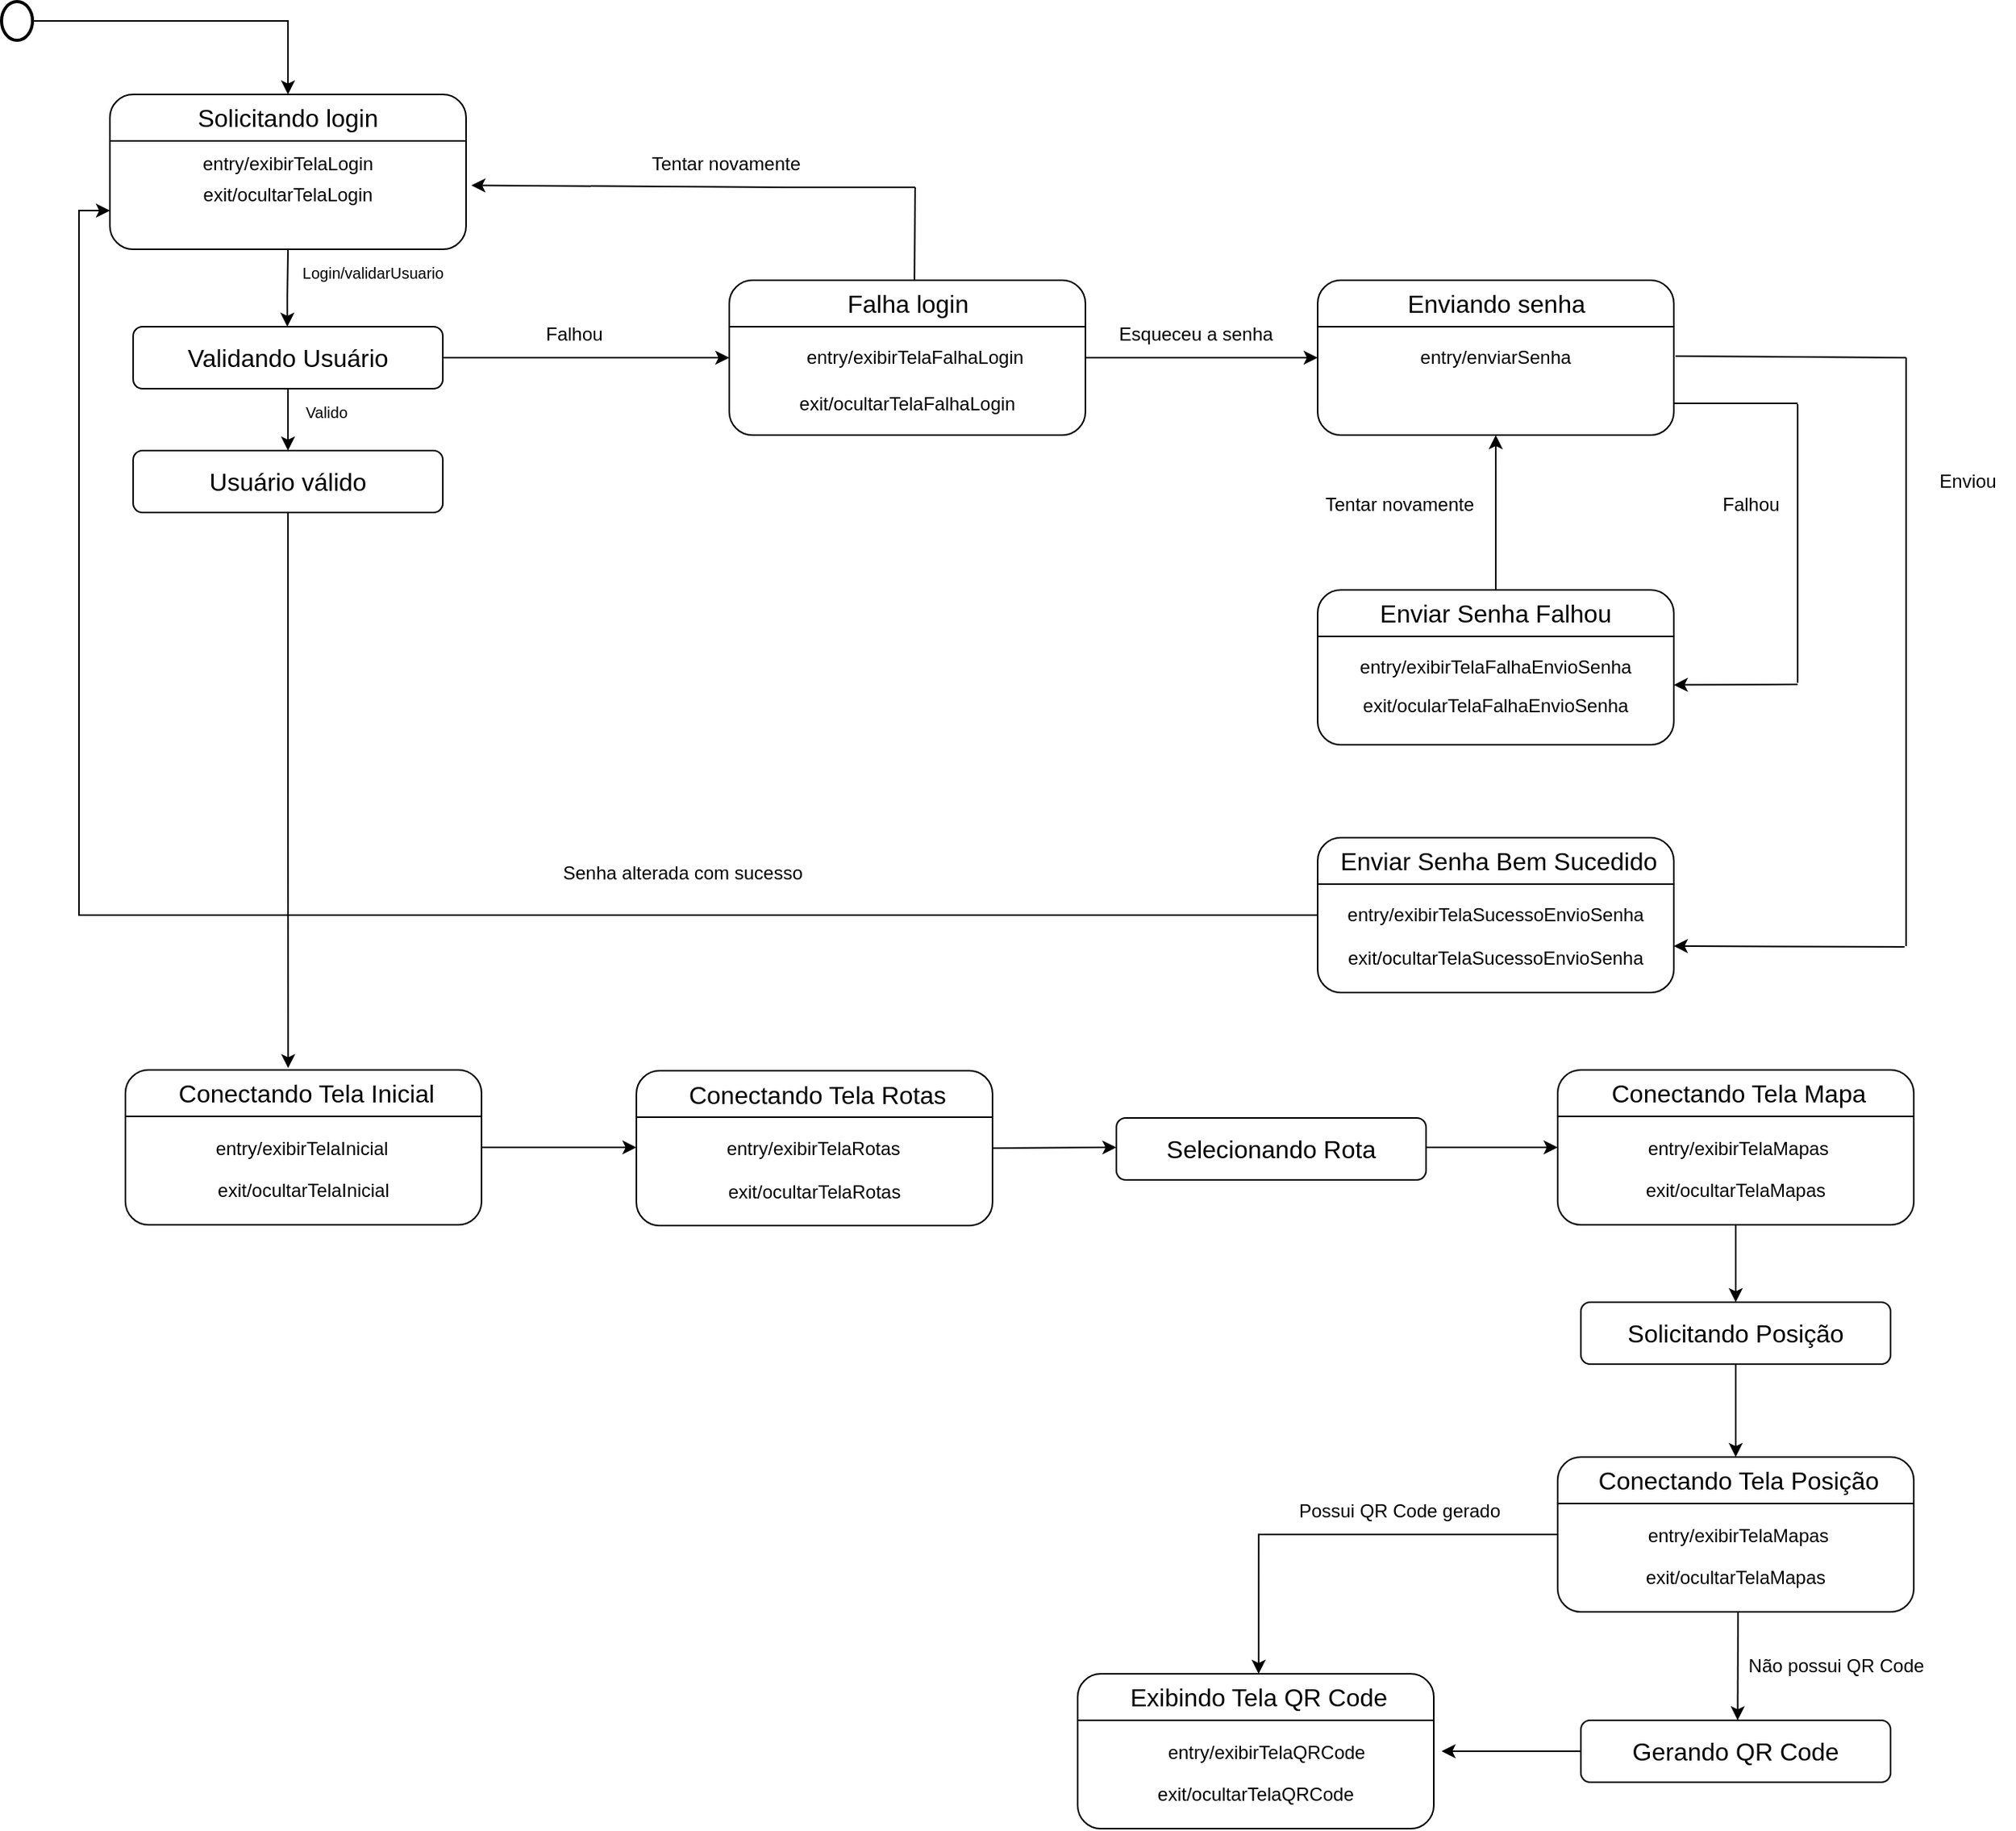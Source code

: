 <mxfile version="27.0.4">
  <diagram id="C5RBs43oDa-KdzZeNtuy" name="Page-1">
    <mxGraphModel dx="1771" dy="820" grid="1" gridSize="10" guides="1" tooltips="1" connect="1" arrows="1" fold="1" page="1" pageScale="1" pageWidth="827" pageHeight="1169" math="0" shadow="0">
      <root>
        <mxCell id="WIyWlLk6GJQsqaUBKTNV-0" />
        <mxCell id="WIyWlLk6GJQsqaUBKTNV-1" parent="WIyWlLk6GJQsqaUBKTNV-0" />
        <mxCell id="z4QArHc2O1Sj_VhbToGT-0" value="" style="rounded=1;whiteSpace=wrap;html=1;" vertex="1" parent="WIyWlLk6GJQsqaUBKTNV-1">
          <mxGeometry x="160" y="130" width="230" height="100" as="geometry" />
        </mxCell>
        <mxCell id="z4QArHc2O1Sj_VhbToGT-1" value="" style="endArrow=none;html=1;rounded=0;" edge="1" parent="WIyWlLk6GJQsqaUBKTNV-1">
          <mxGeometry width="50" height="50" relative="1" as="geometry">
            <mxPoint x="160" y="160" as="sourcePoint" />
            <mxPoint x="390" y="160" as="targetPoint" />
          </mxGeometry>
        </mxCell>
        <mxCell id="z4QArHc2O1Sj_VhbToGT-59" style="edgeStyle=orthogonalEdgeStyle;rounded=0;orthogonalLoop=1;jettySize=auto;html=1;entryX=0;entryY=0.5;entryDx=0;entryDy=0;" edge="1" parent="WIyWlLk6GJQsqaUBKTNV-1" source="z4QArHc2O1Sj_VhbToGT-3" target="z4QArHc2O1Sj_VhbToGT-50">
          <mxGeometry relative="1" as="geometry" />
        </mxCell>
        <mxCell id="z4QArHc2O1Sj_VhbToGT-3" value="" style="rounded=1;whiteSpace=wrap;html=1;" vertex="1" parent="WIyWlLk6GJQsqaUBKTNV-1">
          <mxGeometry x="560" y="250" width="230" height="100" as="geometry" />
        </mxCell>
        <mxCell id="z4QArHc2O1Sj_VhbToGT-4" value="" style="endArrow=none;html=1;rounded=0;" edge="1" parent="WIyWlLk6GJQsqaUBKTNV-1">
          <mxGeometry width="50" height="50" relative="1" as="geometry">
            <mxPoint x="560" y="280" as="sourcePoint" />
            <mxPoint x="790" y="280" as="targetPoint" />
          </mxGeometry>
        </mxCell>
        <mxCell id="z4QArHc2O1Sj_VhbToGT-6" value="&lt;font style=&quot;font-size: 16px;&quot;&gt;Solicitando login&lt;/font&gt;" style="text;html=1;align=center;verticalAlign=middle;whiteSpace=wrap;rounded=0;" vertex="1" parent="WIyWlLk6GJQsqaUBKTNV-1">
          <mxGeometry x="200" y="130" width="150" height="30" as="geometry" />
        </mxCell>
        <mxCell id="z4QArHc2O1Sj_VhbToGT-9" style="edgeStyle=orthogonalEdgeStyle;rounded=0;orthogonalLoop=1;jettySize=auto;html=1;exitX=1;exitY=0.5;exitDx=0;exitDy=0;exitPerimeter=0;entryX=0.5;entryY=0;entryDx=0;entryDy=0;" edge="1" parent="WIyWlLk6GJQsqaUBKTNV-1" source="z4QArHc2O1Sj_VhbToGT-8" target="z4QArHc2O1Sj_VhbToGT-6">
          <mxGeometry relative="1" as="geometry" />
        </mxCell>
        <mxCell id="z4QArHc2O1Sj_VhbToGT-8" value="" style="strokeWidth=2;html=1;shape=mxgraph.flowchart.start_2;whiteSpace=wrap;" vertex="1" parent="WIyWlLk6GJQsqaUBKTNV-1">
          <mxGeometry x="90" y="70" width="20" height="25" as="geometry" />
        </mxCell>
        <mxCell id="z4QArHc2O1Sj_VhbToGT-10" value="entry/exibirTelaLogin" style="text;html=1;align=center;verticalAlign=middle;whiteSpace=wrap;rounded=0;" vertex="1" parent="WIyWlLk6GJQsqaUBKTNV-1">
          <mxGeometry x="215" y="160" width="120" height="30" as="geometry" />
        </mxCell>
        <mxCell id="z4QArHc2O1Sj_VhbToGT-11" value="exit/ocultarTelaLogin" style="text;html=1;align=center;verticalAlign=middle;whiteSpace=wrap;rounded=0;" vertex="1" parent="WIyWlLk6GJQsqaUBKTNV-1">
          <mxGeometry x="245" y="180" width="60" height="30" as="geometry" />
        </mxCell>
        <mxCell id="z4QArHc2O1Sj_VhbToGT-14" value="&lt;font style=&quot;font-size: 16px;&quot;&gt;Solicitando login&lt;/font&gt;" style="text;html=1;align=center;verticalAlign=middle;whiteSpace=wrap;rounded=0;" vertex="1" parent="WIyWlLk6GJQsqaUBKTNV-1">
          <mxGeometry x="195" y="285" width="150" height="30" as="geometry" />
        </mxCell>
        <mxCell id="z4QArHc2O1Sj_VhbToGT-26" style="edgeStyle=orthogonalEdgeStyle;rounded=0;orthogonalLoop=1;jettySize=auto;html=1;entryX=0.5;entryY=0;entryDx=0;entryDy=0;" edge="1" parent="WIyWlLk6GJQsqaUBKTNV-1" target="z4QArHc2O1Sj_VhbToGT-20">
          <mxGeometry relative="1" as="geometry">
            <mxPoint x="275" y="350" as="sourcePoint" />
            <Array as="points">
              <mxPoint x="275" y="320" />
              <mxPoint x="275" y="320" />
            </Array>
          </mxGeometry>
        </mxCell>
        <mxCell id="z4QArHc2O1Sj_VhbToGT-41" style="edgeStyle=orthogonalEdgeStyle;rounded=0;orthogonalLoop=1;jettySize=auto;html=1;entryX=0;entryY=0.5;entryDx=0;entryDy=0;" edge="1" parent="WIyWlLk6GJQsqaUBKTNV-1" source="z4QArHc2O1Sj_VhbToGT-15" target="z4QArHc2O1Sj_VhbToGT-3">
          <mxGeometry relative="1" as="geometry" />
        </mxCell>
        <mxCell id="z4QArHc2O1Sj_VhbToGT-15" value="&lt;font style=&quot;font-size: 16px;&quot;&gt;Validando Usuário&lt;/font&gt;" style="rounded=1;whiteSpace=wrap;html=1;" vertex="1" parent="WIyWlLk6GJQsqaUBKTNV-1">
          <mxGeometry x="175" y="280" width="200" height="40" as="geometry" />
        </mxCell>
        <mxCell id="z4QArHc2O1Sj_VhbToGT-20" value="&lt;font style=&quot;font-size: 16px;&quot;&gt;Usuário válido&lt;/font&gt;" style="rounded=1;whiteSpace=wrap;html=1;" vertex="1" parent="WIyWlLk6GJQsqaUBKTNV-1">
          <mxGeometry x="175" y="360" width="200" height="40" as="geometry" />
        </mxCell>
        <mxCell id="z4QArHc2O1Sj_VhbToGT-27" value="&lt;font style=&quot;font-size: 10px;&quot;&gt;Login/validarUsuario&lt;/font&gt;" style="text;html=1;align=center;verticalAlign=middle;whiteSpace=wrap;rounded=0;" vertex="1" parent="WIyWlLk6GJQsqaUBKTNV-1">
          <mxGeometry x="300" y="230" width="60" height="30" as="geometry" />
        </mxCell>
        <mxCell id="z4QArHc2O1Sj_VhbToGT-31" value="&lt;font style=&quot;font-size: 16px;&quot;&gt;Falha login&lt;/font&gt;" style="text;html=1;align=center;verticalAlign=middle;whiteSpace=wrap;rounded=0;" vertex="1" parent="WIyWlLk6GJQsqaUBKTNV-1">
          <mxGeometry x="617.5" y="250" width="115" height="30" as="geometry" />
        </mxCell>
        <mxCell id="z4QArHc2O1Sj_VhbToGT-37" value="" style="endArrow=none;html=1;rounded=0;" edge="1" parent="WIyWlLk6GJQsqaUBKTNV-1">
          <mxGeometry width="50" height="50" relative="1" as="geometry">
            <mxPoint x="274.58" y="260" as="sourcePoint" />
            <mxPoint x="275" y="230" as="targetPoint" />
          </mxGeometry>
        </mxCell>
        <mxCell id="z4QArHc2O1Sj_VhbToGT-38" value="" style="endArrow=classic;html=1;rounded=0;" edge="1" parent="WIyWlLk6GJQsqaUBKTNV-1">
          <mxGeometry width="50" height="50" relative="1" as="geometry">
            <mxPoint x="274.58" y="260" as="sourcePoint" />
            <mxPoint x="274.58" y="280" as="targetPoint" />
          </mxGeometry>
        </mxCell>
        <mxCell id="z4QArHc2O1Sj_VhbToGT-39" value="&lt;font style=&quot;font-size: 10px;&quot;&gt;Valido&lt;/font&gt;" style="text;html=1;align=center;verticalAlign=middle;whiteSpace=wrap;rounded=0;" vertex="1" parent="WIyWlLk6GJQsqaUBKTNV-1">
          <mxGeometry x="270" y="320" width="60" height="30" as="geometry" />
        </mxCell>
        <mxCell id="z4QArHc2O1Sj_VhbToGT-44" value="entry/exibirTelaFalhaLogin" style="text;html=1;align=center;verticalAlign=middle;whiteSpace=wrap;rounded=0;" vertex="1" parent="WIyWlLk6GJQsqaUBKTNV-1">
          <mxGeometry x="650" y="285" width="60" height="30" as="geometry" />
        </mxCell>
        <mxCell id="z4QArHc2O1Sj_VhbToGT-45" value="exit/ocultarTelaFalhaLogin" style="text;html=1;align=center;verticalAlign=middle;whiteSpace=wrap;rounded=0;" vertex="1" parent="WIyWlLk6GJQsqaUBKTNV-1">
          <mxGeometry x="645" y="315" width="60" height="30" as="geometry" />
        </mxCell>
        <mxCell id="z4QArHc2O1Sj_VhbToGT-46" value="" style="endArrow=none;html=1;rounded=0;" edge="1" parent="WIyWlLk6GJQsqaUBKTNV-1">
          <mxGeometry width="50" height="50" relative="1" as="geometry">
            <mxPoint x="679.58" y="250" as="sourcePoint" />
            <mxPoint x="680" y="190" as="targetPoint" />
          </mxGeometry>
        </mxCell>
        <mxCell id="z4QArHc2O1Sj_VhbToGT-47" value="" style="endArrow=none;html=1;rounded=0;" edge="1" parent="WIyWlLk6GJQsqaUBKTNV-1">
          <mxGeometry width="50" height="50" relative="1" as="geometry">
            <mxPoint x="600" y="190" as="sourcePoint" />
            <mxPoint x="680" y="190" as="targetPoint" />
          </mxGeometry>
        </mxCell>
        <mxCell id="z4QArHc2O1Sj_VhbToGT-48" value="" style="endArrow=classic;html=1;rounded=0;entryX=1.015;entryY=0.587;entryDx=0;entryDy=0;entryPerimeter=0;" edge="1" parent="WIyWlLk6GJQsqaUBKTNV-1" target="z4QArHc2O1Sj_VhbToGT-0">
          <mxGeometry width="50" height="50" relative="1" as="geometry">
            <mxPoint x="600" y="190" as="sourcePoint" />
            <mxPoint x="400" y="190" as="targetPoint" />
          </mxGeometry>
        </mxCell>
        <mxCell id="z4QArHc2O1Sj_VhbToGT-49" value="Tentar novamente" style="text;html=1;align=center;verticalAlign=middle;whiteSpace=wrap;rounded=0;" vertex="1" parent="WIyWlLk6GJQsqaUBKTNV-1">
          <mxGeometry x="497.5" y="160" width="120" height="30" as="geometry" />
        </mxCell>
        <mxCell id="z4QArHc2O1Sj_VhbToGT-50" value="" style="rounded=1;whiteSpace=wrap;html=1;" vertex="1" parent="WIyWlLk6GJQsqaUBKTNV-1">
          <mxGeometry x="940" y="250" width="230" height="100" as="geometry" />
        </mxCell>
        <mxCell id="z4QArHc2O1Sj_VhbToGT-51" value="" style="endArrow=none;html=1;rounded=0;" edge="1" parent="WIyWlLk6GJQsqaUBKTNV-1">
          <mxGeometry width="50" height="50" relative="1" as="geometry">
            <mxPoint x="940" y="280" as="sourcePoint" />
            <mxPoint x="1170" y="280" as="targetPoint" />
          </mxGeometry>
        </mxCell>
        <mxCell id="z4QArHc2O1Sj_VhbToGT-52" value="&lt;font style=&quot;font-size: 16px;&quot;&gt;Enviando senha&lt;/font&gt;" style="text;html=1;align=center;verticalAlign=middle;whiteSpace=wrap;rounded=0;" vertex="1" parent="WIyWlLk6GJQsqaUBKTNV-1">
          <mxGeometry x="983.75" y="250" width="142.5" height="30" as="geometry" />
        </mxCell>
        <mxCell id="z4QArHc2O1Sj_VhbToGT-53" value="entry/enviarSenha" style="text;html=1;align=center;verticalAlign=middle;whiteSpace=wrap;rounded=0;" vertex="1" parent="WIyWlLk6GJQsqaUBKTNV-1">
          <mxGeometry x="1015" y="287.5" width="80" height="25" as="geometry" />
        </mxCell>
        <mxCell id="z4QArHc2O1Sj_VhbToGT-55" style="edgeStyle=orthogonalEdgeStyle;rounded=0;orthogonalLoop=1;jettySize=auto;html=1;exitX=0.5;exitY=1;exitDx=0;exitDy=0;" edge="1" parent="WIyWlLk6GJQsqaUBKTNV-1" source="z4QArHc2O1Sj_VhbToGT-53" target="z4QArHc2O1Sj_VhbToGT-53">
          <mxGeometry relative="1" as="geometry" />
        </mxCell>
        <mxCell id="z4QArHc2O1Sj_VhbToGT-60" value="Esqueceu a senha" style="text;html=1;align=center;verticalAlign=middle;whiteSpace=wrap;rounded=0;" vertex="1" parent="WIyWlLk6GJQsqaUBKTNV-1">
          <mxGeometry x="810" y="270" width="103" height="30" as="geometry" />
        </mxCell>
        <mxCell id="z4QArHc2O1Sj_VhbToGT-61" value="" style="rounded=1;whiteSpace=wrap;html=1;" vertex="1" parent="WIyWlLk6GJQsqaUBKTNV-1">
          <mxGeometry x="940" y="450" width="230" height="100" as="geometry" />
        </mxCell>
        <mxCell id="z4QArHc2O1Sj_VhbToGT-62" value="" style="endArrow=none;html=1;rounded=0;" edge="1" parent="WIyWlLk6GJQsqaUBKTNV-1">
          <mxGeometry width="50" height="50" relative="1" as="geometry">
            <mxPoint x="940" y="480" as="sourcePoint" />
            <mxPoint x="1170" y="480" as="targetPoint" />
          </mxGeometry>
        </mxCell>
        <mxCell id="z4QArHc2O1Sj_VhbToGT-73" style="edgeStyle=orthogonalEdgeStyle;rounded=0;orthogonalLoop=1;jettySize=auto;html=1;entryX=0.5;entryY=1;entryDx=0;entryDy=0;" edge="1" parent="WIyWlLk6GJQsqaUBKTNV-1" source="z4QArHc2O1Sj_VhbToGT-63" target="z4QArHc2O1Sj_VhbToGT-50">
          <mxGeometry relative="1" as="geometry" />
        </mxCell>
        <mxCell id="z4QArHc2O1Sj_VhbToGT-63" value="&lt;font style=&quot;font-size: 16px;&quot;&gt;Enviar Senha Falhou&lt;/font&gt;" style="text;html=1;align=center;verticalAlign=middle;whiteSpace=wrap;rounded=0;" vertex="1" parent="WIyWlLk6GJQsqaUBKTNV-1">
          <mxGeometry x="971.87" y="450" width="166.25" height="30" as="geometry" />
        </mxCell>
        <mxCell id="z4QArHc2O1Sj_VhbToGT-64" value="entry/exibirTelaFalhaEnvioSenha" style="text;html=1;align=center;verticalAlign=middle;whiteSpace=wrap;rounded=0;" vertex="1" parent="WIyWlLk6GJQsqaUBKTNV-1">
          <mxGeometry x="1015" y="487.5" width="80" height="25" as="geometry" />
        </mxCell>
        <mxCell id="z4QArHc2O1Sj_VhbToGT-65" style="edgeStyle=orthogonalEdgeStyle;rounded=0;orthogonalLoop=1;jettySize=auto;html=1;exitX=0.5;exitY=1;exitDx=0;exitDy=0;" edge="1" source="z4QArHc2O1Sj_VhbToGT-64" target="z4QArHc2O1Sj_VhbToGT-64" parent="WIyWlLk6GJQsqaUBKTNV-1">
          <mxGeometry relative="1" as="geometry" />
        </mxCell>
        <mxCell id="z4QArHc2O1Sj_VhbToGT-88" style="edgeStyle=orthogonalEdgeStyle;rounded=0;orthogonalLoop=1;jettySize=auto;html=1;entryX=0;entryY=0.75;entryDx=0;entryDy=0;" edge="1" parent="WIyWlLk6GJQsqaUBKTNV-1" source="z4QArHc2O1Sj_VhbToGT-66" target="z4QArHc2O1Sj_VhbToGT-0">
          <mxGeometry relative="1" as="geometry" />
        </mxCell>
        <mxCell id="z4QArHc2O1Sj_VhbToGT-66" value="" style="rounded=1;whiteSpace=wrap;html=1;" vertex="1" parent="WIyWlLk6GJQsqaUBKTNV-1">
          <mxGeometry x="940" y="610" width="230" height="100" as="geometry" />
        </mxCell>
        <mxCell id="z4QArHc2O1Sj_VhbToGT-67" value="" style="endArrow=none;html=1;rounded=0;" edge="1" parent="WIyWlLk6GJQsqaUBKTNV-1">
          <mxGeometry width="50" height="50" relative="1" as="geometry">
            <mxPoint x="940" y="640" as="sourcePoint" />
            <mxPoint x="1170" y="640" as="targetPoint" />
          </mxGeometry>
        </mxCell>
        <mxCell id="z4QArHc2O1Sj_VhbToGT-68" value="&lt;span style=&quot;font-size: 16px;&quot;&gt;Enviar Senha Bem Sucedido&lt;/span&gt;" style="text;html=1;align=center;verticalAlign=middle;whiteSpace=wrap;rounded=0;" vertex="1" parent="WIyWlLk6GJQsqaUBKTNV-1">
          <mxGeometry x="943.75" y="610" width="226.25" height="30" as="geometry" />
        </mxCell>
        <mxCell id="z4QArHc2O1Sj_VhbToGT-69" value="entry/exibirTelaSucessoEnvioSenha" style="text;html=1;align=center;verticalAlign=middle;whiteSpace=wrap;rounded=0;" vertex="1" parent="WIyWlLk6GJQsqaUBKTNV-1">
          <mxGeometry x="1015" y="647.5" width="80" height="25" as="geometry" />
        </mxCell>
        <mxCell id="z4QArHc2O1Sj_VhbToGT-70" style="edgeStyle=orthogonalEdgeStyle;rounded=0;orthogonalLoop=1;jettySize=auto;html=1;exitX=0.5;exitY=1;exitDx=0;exitDy=0;" edge="1" source="z4QArHc2O1Sj_VhbToGT-69" target="z4QArHc2O1Sj_VhbToGT-69" parent="WIyWlLk6GJQsqaUBKTNV-1">
          <mxGeometry relative="1" as="geometry" />
        </mxCell>
        <mxCell id="z4QArHc2O1Sj_VhbToGT-71" value="exit/ocularTelaFalhaEnvioSenha" style="text;html=1;align=center;verticalAlign=middle;whiteSpace=wrap;rounded=0;" vertex="1" parent="WIyWlLk6GJQsqaUBKTNV-1">
          <mxGeometry x="1014.99" y="512.5" width="80" height="25" as="geometry" />
        </mxCell>
        <mxCell id="z4QArHc2O1Sj_VhbToGT-74" value="Tentar novamente" style="text;html=1;align=center;verticalAlign=middle;whiteSpace=wrap;rounded=0;" vertex="1" parent="WIyWlLk6GJQsqaUBKTNV-1">
          <mxGeometry x="891" y="380" width="204" height="30" as="geometry" />
        </mxCell>
        <mxCell id="z4QArHc2O1Sj_VhbToGT-77" value="" style="endArrow=none;html=1;rounded=0;" edge="1" parent="WIyWlLk6GJQsqaUBKTNV-1">
          <mxGeometry width="50" height="50" relative="1" as="geometry">
            <mxPoint x="1250" y="510" as="sourcePoint" />
            <mxPoint x="1250" y="330" as="targetPoint" />
            <Array as="points" />
          </mxGeometry>
        </mxCell>
        <mxCell id="z4QArHc2O1Sj_VhbToGT-78" value="" style="endArrow=classic;html=1;rounded=0;" edge="1" parent="WIyWlLk6GJQsqaUBKTNV-1">
          <mxGeometry width="50" height="50" relative="1" as="geometry">
            <mxPoint x="1250" y="511" as="sourcePoint" />
            <mxPoint x="1170" y="511.32" as="targetPoint" />
          </mxGeometry>
        </mxCell>
        <mxCell id="z4QArHc2O1Sj_VhbToGT-79" value="Falhou" style="text;html=1;align=center;verticalAlign=middle;whiteSpace=wrap;rounded=0;" vertex="1" parent="WIyWlLk6GJQsqaUBKTNV-1">
          <mxGeometry x="1190" y="380" width="60" height="30" as="geometry" />
        </mxCell>
        <mxCell id="z4QArHc2O1Sj_VhbToGT-80" value="" style="endArrow=none;html=1;rounded=0;" edge="1" parent="WIyWlLk6GJQsqaUBKTNV-1">
          <mxGeometry width="50" height="50" relative="1" as="geometry">
            <mxPoint x="1170" y="329.5" as="sourcePoint" />
            <mxPoint x="1250" y="329.5" as="targetPoint" />
          </mxGeometry>
        </mxCell>
        <mxCell id="z4QArHc2O1Sj_VhbToGT-82" value="" style="endArrow=none;html=1;rounded=0;" edge="1" parent="WIyWlLk6GJQsqaUBKTNV-1">
          <mxGeometry width="50" height="50" relative="1" as="geometry">
            <mxPoint x="1171" y="299" as="sourcePoint" />
            <mxPoint x="1320" y="300" as="targetPoint" />
          </mxGeometry>
        </mxCell>
        <mxCell id="z4QArHc2O1Sj_VhbToGT-83" value="" style="endArrow=none;html=1;rounded=0;" edge="1" parent="WIyWlLk6GJQsqaUBKTNV-1">
          <mxGeometry width="50" height="50" relative="1" as="geometry">
            <mxPoint x="1320" y="680" as="sourcePoint" />
            <mxPoint x="1320" y="300" as="targetPoint" />
          </mxGeometry>
        </mxCell>
        <mxCell id="z4QArHc2O1Sj_VhbToGT-84" value="" style="endArrow=classic;html=1;rounded=0;" edge="1" parent="WIyWlLk6GJQsqaUBKTNV-1">
          <mxGeometry width="50" height="50" relative="1" as="geometry">
            <mxPoint x="1319" y="680.5" as="sourcePoint" />
            <mxPoint x="1170" y="680" as="targetPoint" />
          </mxGeometry>
        </mxCell>
        <mxCell id="z4QArHc2O1Sj_VhbToGT-85" value="Enviou" style="text;html=1;align=center;verticalAlign=middle;whiteSpace=wrap;rounded=0;" vertex="1" parent="WIyWlLk6GJQsqaUBKTNV-1">
          <mxGeometry x="1330" y="365" width="60" height="30" as="geometry" />
        </mxCell>
        <mxCell id="z4QArHc2O1Sj_VhbToGT-86" value="exit/ocultarTelaSucessoEnvioSenha" style="text;html=1;align=center;verticalAlign=middle;whiteSpace=wrap;rounded=0;" vertex="1" parent="WIyWlLk6GJQsqaUBKTNV-1">
          <mxGeometry x="1025" y="673" width="60" height="30" as="geometry" />
        </mxCell>
        <mxCell id="z4QArHc2O1Sj_VhbToGT-89" value="Senha alterada com sucesso" style="text;html=1;align=center;verticalAlign=middle;whiteSpace=wrap;rounded=0;" vertex="1" parent="WIyWlLk6GJQsqaUBKTNV-1">
          <mxGeometry x="430" y="617.5" width="200" height="30" as="geometry" />
        </mxCell>
        <mxCell id="z4QArHc2O1Sj_VhbToGT-97" style="edgeStyle=orthogonalEdgeStyle;rounded=0;orthogonalLoop=1;jettySize=auto;html=1;exitX=1;exitY=0.5;exitDx=0;exitDy=0;" edge="1" parent="WIyWlLk6GJQsqaUBKTNV-1" source="z4QArHc2O1Sj_VhbToGT-91">
          <mxGeometry relative="1" as="geometry">
            <mxPoint x="500" y="810" as="targetPoint" />
          </mxGeometry>
        </mxCell>
        <mxCell id="z4QArHc2O1Sj_VhbToGT-91" value="" style="rounded=1;whiteSpace=wrap;html=1;" vertex="1" parent="WIyWlLk6GJQsqaUBKTNV-1">
          <mxGeometry x="170" y="760" width="230" height="100" as="geometry" />
        </mxCell>
        <mxCell id="z4QArHc2O1Sj_VhbToGT-92" value="" style="endArrow=none;html=1;rounded=0;" edge="1" parent="WIyWlLk6GJQsqaUBKTNV-1">
          <mxGeometry width="50" height="50" relative="1" as="geometry">
            <mxPoint x="170" y="790" as="sourcePoint" />
            <mxPoint x="400" y="790" as="targetPoint" />
          </mxGeometry>
        </mxCell>
        <mxCell id="z4QArHc2O1Sj_VhbToGT-93" value="&lt;span style=&quot;font-size: 16px;&quot;&gt;Conectando Tela Inicial&lt;/span&gt;" style="text;html=1;align=center;verticalAlign=middle;whiteSpace=wrap;rounded=0;" vertex="1" parent="WIyWlLk6GJQsqaUBKTNV-1">
          <mxGeometry x="173.75" y="760" width="226.25" height="30" as="geometry" />
        </mxCell>
        <mxCell id="z4QArHc2O1Sj_VhbToGT-94" value="entry/exibirTelaInicial&lt;span style=&quot;white-space: pre;&quot;&gt;&#x9;&lt;/span&gt;" style="text;html=1;align=center;verticalAlign=middle;whiteSpace=wrap;rounded=0;" vertex="1" parent="WIyWlLk6GJQsqaUBKTNV-1">
          <mxGeometry x="255" y="798" width="80" height="25" as="geometry" />
        </mxCell>
        <mxCell id="z4QArHc2O1Sj_VhbToGT-95" style="edgeStyle=orthogonalEdgeStyle;rounded=0;orthogonalLoop=1;jettySize=auto;html=1;exitX=0.5;exitY=1;exitDx=0;exitDy=0;" edge="1" source="z4QArHc2O1Sj_VhbToGT-94" target="z4QArHc2O1Sj_VhbToGT-94" parent="WIyWlLk6GJQsqaUBKTNV-1">
          <mxGeometry relative="1" as="geometry" />
        </mxCell>
        <mxCell id="z4QArHc2O1Sj_VhbToGT-96" value="exit/ocultarTelaInicial" style="text;html=1;align=center;verticalAlign=middle;whiteSpace=wrap;rounded=0;" vertex="1" parent="WIyWlLk6GJQsqaUBKTNV-1">
          <mxGeometry x="255" y="823" width="60" height="30" as="geometry" />
        </mxCell>
        <mxCell id="z4QArHc2O1Sj_VhbToGT-105" style="edgeStyle=orthogonalEdgeStyle;rounded=0;orthogonalLoop=1;jettySize=auto;html=1;exitX=1;exitY=0.5;exitDx=0;exitDy=0;" edge="1" parent="WIyWlLk6GJQsqaUBKTNV-1" source="z4QArHc2O1Sj_VhbToGT-98">
          <mxGeometry relative="1" as="geometry">
            <mxPoint x="810" y="810" as="targetPoint" />
          </mxGeometry>
        </mxCell>
        <mxCell id="z4QArHc2O1Sj_VhbToGT-98" value="" style="rounded=1;whiteSpace=wrap;html=1;" vertex="1" parent="WIyWlLk6GJQsqaUBKTNV-1">
          <mxGeometry x="500" y="760.5" width="230" height="100" as="geometry" />
        </mxCell>
        <mxCell id="z4QArHc2O1Sj_VhbToGT-99" value="" style="endArrow=none;html=1;rounded=0;" edge="1" parent="WIyWlLk6GJQsqaUBKTNV-1">
          <mxGeometry width="50" height="50" relative="1" as="geometry">
            <mxPoint x="500" y="790.5" as="sourcePoint" />
            <mxPoint x="730" y="790.5" as="targetPoint" />
          </mxGeometry>
        </mxCell>
        <mxCell id="z4QArHc2O1Sj_VhbToGT-100" value="&lt;span style=&quot;font-size: 16px;&quot;&gt;Conectando Tela Rotas&lt;/span&gt;" style="text;html=1;align=center;verticalAlign=middle;whiteSpace=wrap;rounded=0;" vertex="1" parent="WIyWlLk6GJQsqaUBKTNV-1">
          <mxGeometry x="503.75" y="760.5" width="226.25" height="30" as="geometry" />
        </mxCell>
        <mxCell id="z4QArHc2O1Sj_VhbToGT-101" value="entry/exibirTelaRotas&lt;span style=&quot;white-space: pre;&quot;&gt;&#x9;&lt;/span&gt;" style="text;html=1;align=center;verticalAlign=middle;whiteSpace=wrap;rounded=0;" vertex="1" parent="WIyWlLk6GJQsqaUBKTNV-1">
          <mxGeometry x="585" y="798.5" width="80" height="25" as="geometry" />
        </mxCell>
        <mxCell id="z4QArHc2O1Sj_VhbToGT-102" style="edgeStyle=orthogonalEdgeStyle;rounded=0;orthogonalLoop=1;jettySize=auto;html=1;exitX=0.5;exitY=1;exitDx=0;exitDy=0;" edge="1" source="z4QArHc2O1Sj_VhbToGT-101" target="z4QArHc2O1Sj_VhbToGT-101" parent="WIyWlLk6GJQsqaUBKTNV-1">
          <mxGeometry relative="1" as="geometry" />
        </mxCell>
        <mxCell id="z4QArHc2O1Sj_VhbToGT-103" value="exit/ocultarTelaRotas" style="text;html=1;align=center;verticalAlign=middle;whiteSpace=wrap;rounded=0;" vertex="1" parent="WIyWlLk6GJQsqaUBKTNV-1">
          <mxGeometry x="585" y="823.5" width="60" height="30" as="geometry" />
        </mxCell>
        <mxCell id="z4QArHc2O1Sj_VhbToGT-127" style="edgeStyle=orthogonalEdgeStyle;rounded=0;orthogonalLoop=1;jettySize=auto;html=1;" edge="1" parent="WIyWlLk6GJQsqaUBKTNV-1" source="z4QArHc2O1Sj_VhbToGT-106">
          <mxGeometry relative="1" as="geometry">
            <mxPoint x="1210" y="910" as="targetPoint" />
          </mxGeometry>
        </mxCell>
        <mxCell id="z4QArHc2O1Sj_VhbToGT-106" value="" style="rounded=1;whiteSpace=wrap;html=1;" vertex="1" parent="WIyWlLk6GJQsqaUBKTNV-1">
          <mxGeometry x="1095" y="760" width="230" height="100" as="geometry" />
        </mxCell>
        <mxCell id="z4QArHc2O1Sj_VhbToGT-107" value="" style="endArrow=none;html=1;rounded=0;" edge="1" parent="WIyWlLk6GJQsqaUBKTNV-1">
          <mxGeometry width="50" height="50" relative="1" as="geometry">
            <mxPoint x="1095" y="790" as="sourcePoint" />
            <mxPoint x="1325" y="790" as="targetPoint" />
          </mxGeometry>
        </mxCell>
        <mxCell id="z4QArHc2O1Sj_VhbToGT-108" value="&lt;span style=&quot;font-size: 16px;&quot;&gt;Conectando Tela Mapa&lt;/span&gt;" style="text;html=1;align=center;verticalAlign=middle;whiteSpace=wrap;rounded=0;" vertex="1" parent="WIyWlLk6GJQsqaUBKTNV-1">
          <mxGeometry x="1098.75" y="760" width="226.25" height="30" as="geometry" />
        </mxCell>
        <mxCell id="z4QArHc2O1Sj_VhbToGT-109" value="entry/exibirTelaMapas&lt;span style=&quot;white-space: pre;&quot;&gt;&#x9;&lt;/span&gt;" style="text;html=1;align=center;verticalAlign=middle;whiteSpace=wrap;rounded=0;" vertex="1" parent="WIyWlLk6GJQsqaUBKTNV-1">
          <mxGeometry x="1180" y="798" width="80" height="25" as="geometry" />
        </mxCell>
        <mxCell id="z4QArHc2O1Sj_VhbToGT-110" style="edgeStyle=orthogonalEdgeStyle;rounded=0;orthogonalLoop=1;jettySize=auto;html=1;exitX=0.5;exitY=1;exitDx=0;exitDy=0;" edge="1" source="z4QArHc2O1Sj_VhbToGT-109" target="z4QArHc2O1Sj_VhbToGT-109" parent="WIyWlLk6GJQsqaUBKTNV-1">
          <mxGeometry relative="1" as="geometry" />
        </mxCell>
        <mxCell id="z4QArHc2O1Sj_VhbToGT-111" value="exit/ocultarTelaMapas" style="text;html=1;align=center;verticalAlign=middle;whiteSpace=wrap;rounded=0;" vertex="1" parent="WIyWlLk6GJQsqaUBKTNV-1">
          <mxGeometry x="1180" y="823" width="60" height="30" as="geometry" />
        </mxCell>
        <mxCell id="z4QArHc2O1Sj_VhbToGT-112" style="edgeStyle=orthogonalEdgeStyle;rounded=0;orthogonalLoop=1;jettySize=auto;html=1;entryX=0.448;entryY=-0.04;entryDx=0;entryDy=0;entryPerimeter=0;" edge="1" parent="WIyWlLk6GJQsqaUBKTNV-1" source="z4QArHc2O1Sj_VhbToGT-20" target="z4QArHc2O1Sj_VhbToGT-93">
          <mxGeometry relative="1" as="geometry" />
        </mxCell>
        <mxCell id="z4QArHc2O1Sj_VhbToGT-124" style="edgeStyle=orthogonalEdgeStyle;rounded=0;orthogonalLoop=1;jettySize=auto;html=1;entryX=0;entryY=0.5;entryDx=0;entryDy=0;" edge="1" parent="WIyWlLk6GJQsqaUBKTNV-1" source="z4QArHc2O1Sj_VhbToGT-113" target="z4QArHc2O1Sj_VhbToGT-106">
          <mxGeometry relative="1" as="geometry">
            <Array as="points">
              <mxPoint x="1020" y="810" />
              <mxPoint x="1020" y="810" />
            </Array>
          </mxGeometry>
        </mxCell>
        <mxCell id="z4QArHc2O1Sj_VhbToGT-113" value="&lt;span style=&quot;font-size: 16px;&quot;&gt;Selecionando Rota&lt;/span&gt;" style="rounded=1;whiteSpace=wrap;html=1;" vertex="1" parent="WIyWlLk6GJQsqaUBKTNV-1">
          <mxGeometry x="810" y="791" width="200" height="40" as="geometry" />
        </mxCell>
        <mxCell id="z4QArHc2O1Sj_VhbToGT-125" value="Falhou" style="text;html=1;align=center;verticalAlign=middle;whiteSpace=wrap;rounded=0;" vertex="1" parent="WIyWlLk6GJQsqaUBKTNV-1">
          <mxGeometry x="430" y="270" width="60" height="30" as="geometry" />
        </mxCell>
        <mxCell id="z4QArHc2O1Sj_VhbToGT-158" style="edgeStyle=orthogonalEdgeStyle;rounded=0;orthogonalLoop=1;jettySize=auto;html=1;entryX=0.5;entryY=0;entryDx=0;entryDy=0;" edge="1" parent="WIyWlLk6GJQsqaUBKTNV-1" source="z4QArHc2O1Sj_VhbToGT-128" target="z4QArHc2O1Sj_VhbToGT-152">
          <mxGeometry relative="1" as="geometry" />
        </mxCell>
        <mxCell id="z4QArHc2O1Sj_VhbToGT-128" value="" style="rounded=1;whiteSpace=wrap;html=1;" vertex="1" parent="WIyWlLk6GJQsqaUBKTNV-1">
          <mxGeometry x="1094.99" y="1010" width="230" height="100" as="geometry" />
        </mxCell>
        <mxCell id="z4QArHc2O1Sj_VhbToGT-129" value="" style="endArrow=none;html=1;rounded=0;" edge="1" parent="WIyWlLk6GJQsqaUBKTNV-1">
          <mxGeometry width="50" height="50" relative="1" as="geometry">
            <mxPoint x="1094.99" y="1040" as="sourcePoint" />
            <mxPoint x="1324.99" y="1040" as="targetPoint" />
          </mxGeometry>
        </mxCell>
        <mxCell id="z4QArHc2O1Sj_VhbToGT-130" value="&lt;span style=&quot;font-size: 16px;&quot;&gt;Conectando Tela Posição&lt;/span&gt;" style="text;html=1;align=center;verticalAlign=middle;whiteSpace=wrap;rounded=0;" vertex="1" parent="WIyWlLk6GJQsqaUBKTNV-1">
          <mxGeometry x="1098.74" y="1010" width="226.25" height="30" as="geometry" />
        </mxCell>
        <mxCell id="z4QArHc2O1Sj_VhbToGT-131" value="entry/exibirTelaMapas&lt;span style=&quot;white-space: pre;&quot;&gt;&#x9;&lt;/span&gt;" style="text;html=1;align=center;verticalAlign=middle;whiteSpace=wrap;rounded=0;" vertex="1" parent="WIyWlLk6GJQsqaUBKTNV-1">
          <mxGeometry x="1179.99" y="1048" width="80" height="25" as="geometry" />
        </mxCell>
        <mxCell id="z4QArHc2O1Sj_VhbToGT-132" style="edgeStyle=orthogonalEdgeStyle;rounded=0;orthogonalLoop=1;jettySize=auto;html=1;exitX=0.5;exitY=1;exitDx=0;exitDy=0;" edge="1" source="z4QArHc2O1Sj_VhbToGT-131" target="z4QArHc2O1Sj_VhbToGT-131" parent="WIyWlLk6GJQsqaUBKTNV-1">
          <mxGeometry relative="1" as="geometry" />
        </mxCell>
        <mxCell id="z4QArHc2O1Sj_VhbToGT-133" value="exit/ocultarTelaMapas" style="text;html=1;align=center;verticalAlign=middle;whiteSpace=wrap;rounded=0;" vertex="1" parent="WIyWlLk6GJQsqaUBKTNV-1">
          <mxGeometry x="1179.99" y="1073" width="60" height="30" as="geometry" />
        </mxCell>
        <mxCell id="z4QArHc2O1Sj_VhbToGT-139" style="edgeStyle=orthogonalEdgeStyle;rounded=0;orthogonalLoop=1;jettySize=auto;html=1;entryX=0.5;entryY=0;entryDx=0;entryDy=0;" edge="1" parent="WIyWlLk6GJQsqaUBKTNV-1" source="z4QArHc2O1Sj_VhbToGT-136" target="z4QArHc2O1Sj_VhbToGT-128">
          <mxGeometry relative="1" as="geometry" />
        </mxCell>
        <mxCell id="z4QArHc2O1Sj_VhbToGT-136" value="&lt;span style=&quot;font-size: 16px;&quot;&gt;Solicitando Posição&lt;/span&gt;" style="rounded=1;whiteSpace=wrap;html=1;" vertex="1" parent="WIyWlLk6GJQsqaUBKTNV-1">
          <mxGeometry x="1109.99" y="910" width="200" height="40" as="geometry" />
        </mxCell>
        <mxCell id="z4QArHc2O1Sj_VhbToGT-142" value="" style="endArrow=classic;html=1;rounded=0;" edge="1" parent="WIyWlLk6GJQsqaUBKTNV-1">
          <mxGeometry width="50" height="50" relative="1" as="geometry">
            <mxPoint x="1211.48" y="1110" as="sourcePoint" />
            <mxPoint x="1211.24" y="1180" as="targetPoint" />
          </mxGeometry>
        </mxCell>
        <mxCell id="z4QArHc2O1Sj_VhbToGT-157" style="edgeStyle=orthogonalEdgeStyle;rounded=0;orthogonalLoop=1;jettySize=auto;html=1;" edge="1" parent="WIyWlLk6GJQsqaUBKTNV-1" source="z4QArHc2O1Sj_VhbToGT-144">
          <mxGeometry relative="1" as="geometry">
            <mxPoint x="1020" y="1200" as="targetPoint" />
          </mxGeometry>
        </mxCell>
        <mxCell id="z4QArHc2O1Sj_VhbToGT-144" value="&lt;span style=&quot;font-size: 16px;&quot;&gt;Gerando QR Code&lt;/span&gt;" style="rounded=1;whiteSpace=wrap;html=1;" vertex="1" parent="WIyWlLk6GJQsqaUBKTNV-1">
          <mxGeometry x="1109.99" y="1180" width="200" height="40" as="geometry" />
        </mxCell>
        <mxCell id="z4QArHc2O1Sj_VhbToGT-147" value="Não possui QR Code" style="text;html=1;align=center;verticalAlign=middle;whiteSpace=wrap;rounded=0;" vertex="1" parent="WIyWlLk6GJQsqaUBKTNV-1">
          <mxGeometry x="1190" y="1130" width="170" height="30" as="geometry" />
        </mxCell>
        <mxCell id="z4QArHc2O1Sj_VhbToGT-150" value="" style="rounded=1;whiteSpace=wrap;html=1;" vertex="1" parent="WIyWlLk6GJQsqaUBKTNV-1">
          <mxGeometry x="785" y="1150" width="230" height="100" as="geometry" />
        </mxCell>
        <mxCell id="z4QArHc2O1Sj_VhbToGT-151" value="" style="endArrow=none;html=1;rounded=0;" edge="1" parent="WIyWlLk6GJQsqaUBKTNV-1">
          <mxGeometry width="50" height="50" relative="1" as="geometry">
            <mxPoint x="785" y="1180" as="sourcePoint" />
            <mxPoint x="1015" y="1180" as="targetPoint" />
          </mxGeometry>
        </mxCell>
        <mxCell id="z4QArHc2O1Sj_VhbToGT-152" value="&lt;span style=&quot;font-size: 16px;&quot;&gt;Exibindo Tela QR Code&lt;/span&gt;" style="text;html=1;align=center;verticalAlign=middle;whiteSpace=wrap;rounded=0;" vertex="1" parent="WIyWlLk6GJQsqaUBKTNV-1">
          <mxGeometry x="788.75" y="1150" width="226.25" height="30" as="geometry" />
        </mxCell>
        <mxCell id="z4QArHc2O1Sj_VhbToGT-153" value="entry/exibirTelaQRCode&lt;span style=&quot;white-space: pre;&quot;&gt;&#x9;&lt;/span&gt;" style="text;html=1;align=center;verticalAlign=middle;whiteSpace=wrap;rounded=0;" vertex="1" parent="WIyWlLk6GJQsqaUBKTNV-1">
          <mxGeometry x="870" y="1188" width="80" height="25" as="geometry" />
        </mxCell>
        <mxCell id="z4QArHc2O1Sj_VhbToGT-154" style="edgeStyle=orthogonalEdgeStyle;rounded=0;orthogonalLoop=1;jettySize=auto;html=1;exitX=0.5;exitY=1;exitDx=0;exitDy=0;" edge="1" source="z4QArHc2O1Sj_VhbToGT-153" target="z4QArHc2O1Sj_VhbToGT-153" parent="WIyWlLk6GJQsqaUBKTNV-1">
          <mxGeometry relative="1" as="geometry" />
        </mxCell>
        <mxCell id="z4QArHc2O1Sj_VhbToGT-155" value="exit/ocultarTelaQRCode" style="text;html=1;align=center;verticalAlign=middle;whiteSpace=wrap;rounded=0;" vertex="1" parent="WIyWlLk6GJQsqaUBKTNV-1">
          <mxGeometry x="870" y="1213" width="60" height="30" as="geometry" />
        </mxCell>
        <mxCell id="z4QArHc2O1Sj_VhbToGT-159" value="Possui QR Code gerado" style="text;html=1;align=center;verticalAlign=middle;whiteSpace=wrap;rounded=0;" vertex="1" parent="WIyWlLk6GJQsqaUBKTNV-1">
          <mxGeometry x="903" y="1030" width="180" height="30" as="geometry" />
        </mxCell>
      </root>
    </mxGraphModel>
  </diagram>
</mxfile>

